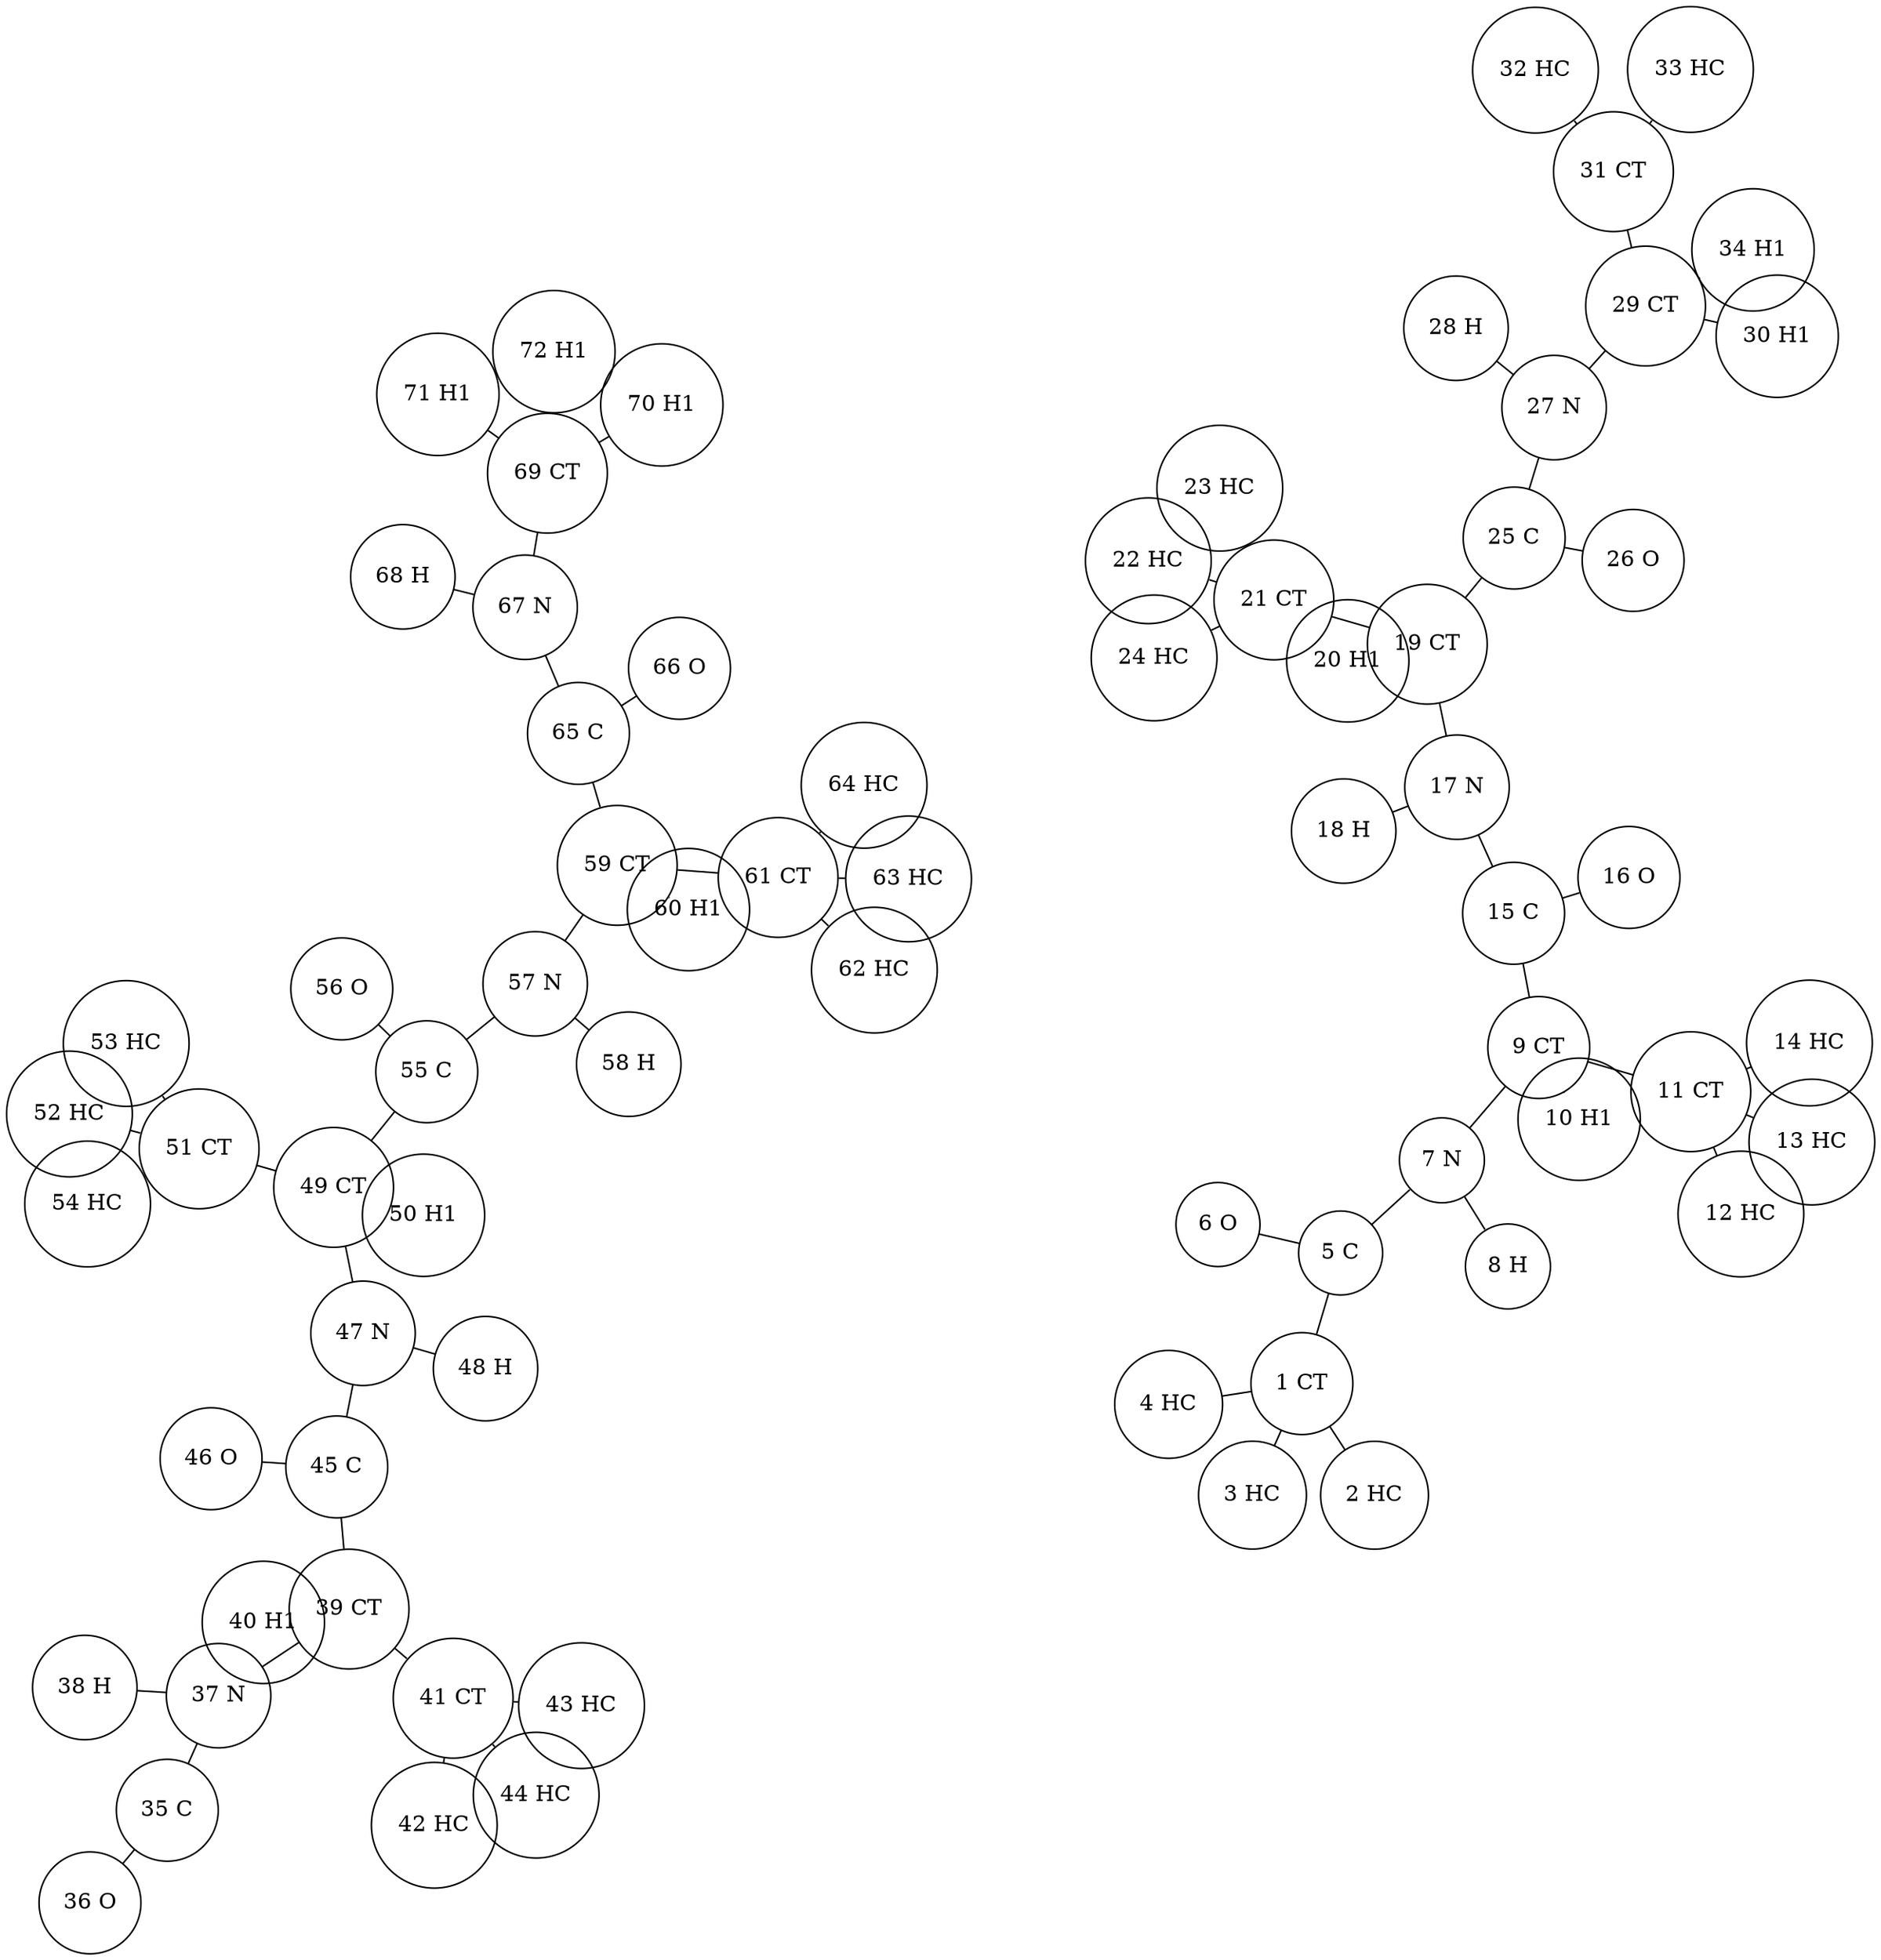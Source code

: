 
        graph G {
          layout=neato
          node [shape="circle"]
    "1 CT" -- "2 HC";
"1 CT" -- "3 HC";
"1 CT" -- "4 HC";
"1 CT" -- "5 C";
"5 C" -- "6 O";
"5 C" -- "7 N";
"7 N" -- "8 H";
"7 N" -- "9 CT";
"9 CT" -- "10 H1";
"9 CT" -- "11 CT";
"9 CT" -- "15 C";
"11 CT" -- "12 HC";
"11 CT" -- "13 HC";
"11 CT" -- "14 HC";
"15 C" -- "16 O";
"15 C" -- "17 N";
"17 N" -- "18 H";
"17 N" -- "19 CT";
"19 CT" -- "20 H1";
"19 CT" -- "21 CT";
"19 CT" -- "25 C";
"21 CT" -- "22 HC";
"21 CT" -- "23 HC";
"21 CT" -- "24 HC";
"25 C" -- "26 O";
"25 C" -- "27 N";
"27 N" -- "28 H";
"27 N" -- "29 CT";
"29 CT" -- "30 H1";
"29 CT" -- "31 CT";
"29 CT" -- "34 H1";
"31 CT" -- "32 HC";
"31 CT" -- "33 HC";
"35 C" -- "36 O";
"35 C" -- "37 N";
"37 N" -- "38 H";
"37 N" -- "39 CT";
"39 CT" -- "40 H1";
"39 CT" -- "41 CT";
"39 CT" -- "45 C";
"41 CT" -- "42 HC";
"41 CT" -- "43 HC";
"41 CT" -- "44 HC";
"45 C" -- "46 O";
"45 C" -- "47 N";
"47 N" -- "48 H";
"47 N" -- "49 CT";
"49 CT" -- "50 H1";
"49 CT" -- "51 CT";
"49 CT" -- "55 C";
"51 CT" -- "52 HC";
"51 CT" -- "53 HC";
"51 CT" -- "54 HC";
"55 C" -- "56 O";
"55 C" -- "57 N";
"57 N" -- "58 H";
"57 N" -- "59 CT";
"59 CT" -- "60 H1";
"59 CT" -- "61 CT";
"59 CT" -- "65 C";
"61 CT" -- "62 HC";
"61 CT" -- "63 HC";
"61 CT" -- "64 HC";
"65 C" -- "66 O";
"65 C" -- "67 N";
"67 N" -- "68 H";
"67 N" -- "69 CT";
"69 CT" -- "70 H1";
"69 CT" -- "71 H1";
"69 CT" -- "72 H1";
        }
    